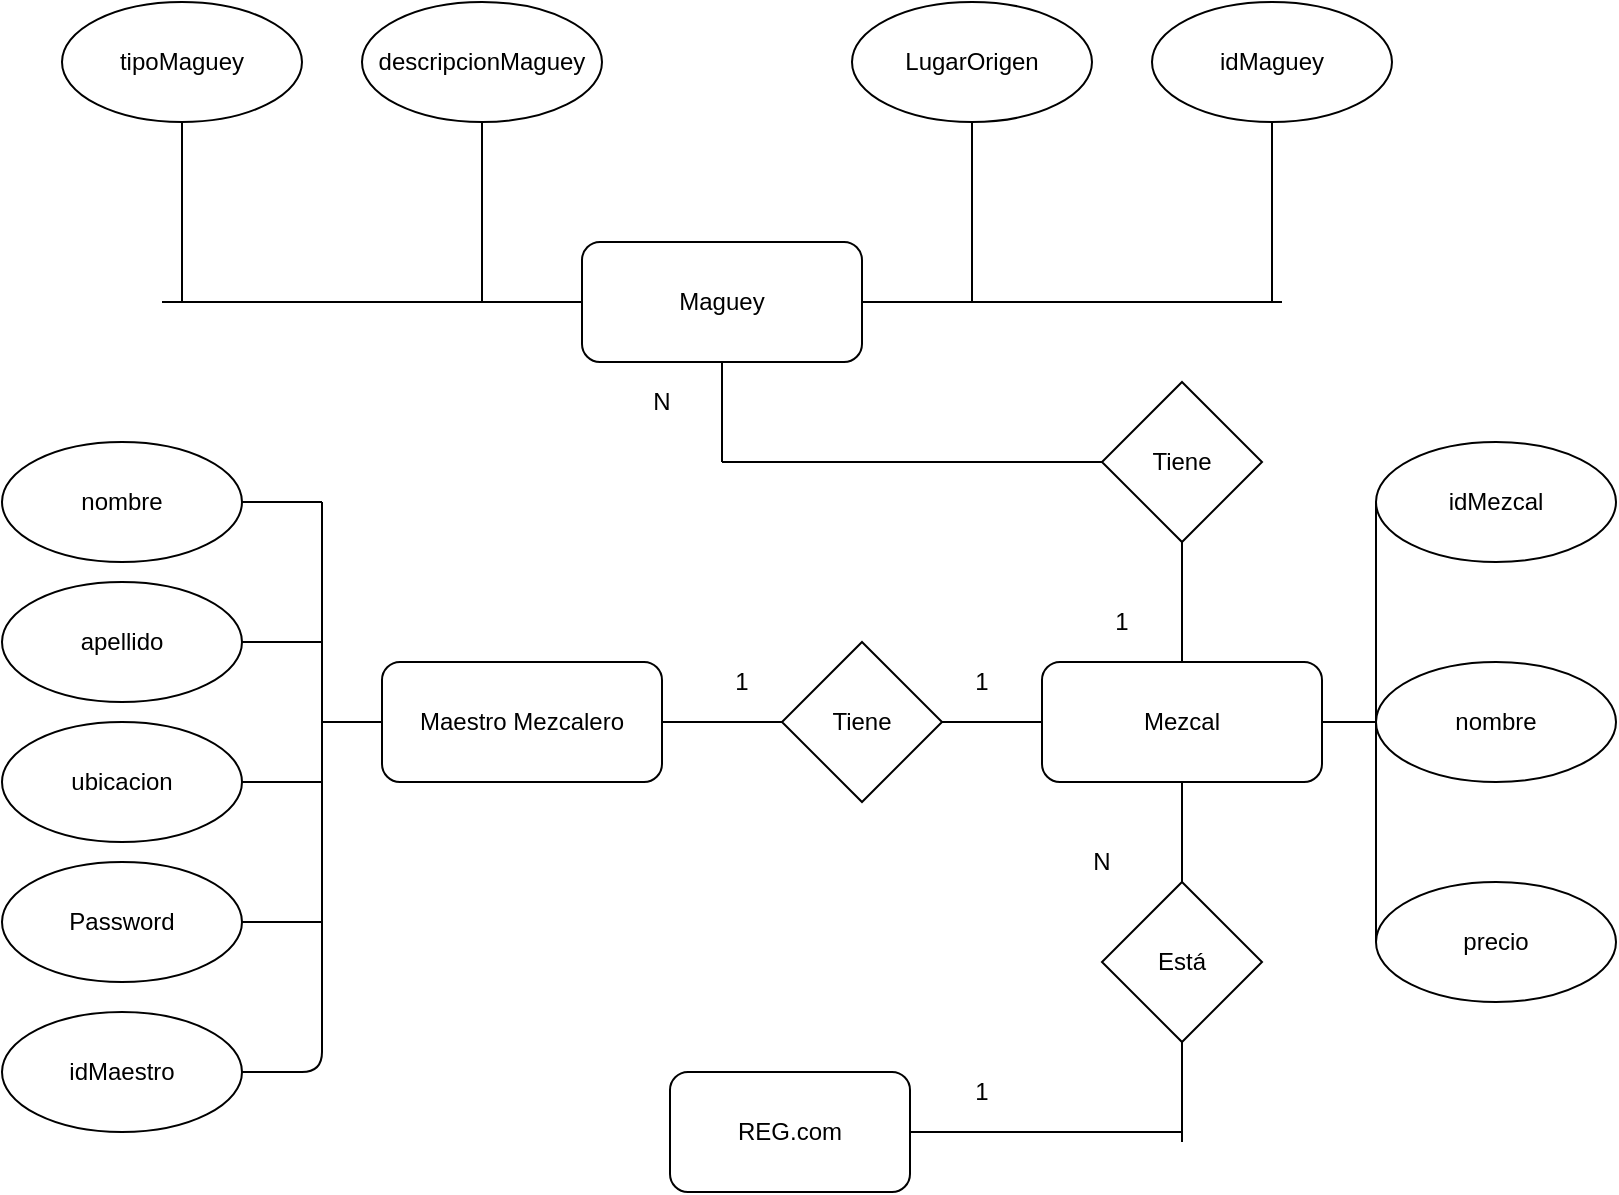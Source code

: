 <mxfile version="15.0.6" type="github">
  <diagram id="C5RBs43oDa-KdzZeNtuy" name="Page-1">
    <mxGraphModel dx="862" dy="507" grid="1" gridSize="10" guides="1" tooltips="1" connect="1" arrows="1" fold="1" page="1" pageScale="1" pageWidth="827" pageHeight="1169" math="0" shadow="0">
      <root>
        <mxCell id="WIyWlLk6GJQsqaUBKTNV-0" />
        <mxCell id="WIyWlLk6GJQsqaUBKTNV-1" parent="WIyWlLk6GJQsqaUBKTNV-0" />
        <mxCell id="1BMDwvlmYIKk6Az8bN-I-0" value="&lt;div&gt;Maguey&lt;/div&gt;" style="rounded=1;whiteSpace=wrap;html=1;" parent="WIyWlLk6GJQsqaUBKTNV-1" vertex="1">
          <mxGeometry x="310" y="140" width="140" height="60" as="geometry" />
        </mxCell>
        <mxCell id="1BMDwvlmYIKk6Az8bN-I-5" value="&lt;div&gt;tipoMaguey&lt;/div&gt;" style="ellipse;whiteSpace=wrap;html=1;" parent="WIyWlLk6GJQsqaUBKTNV-1" vertex="1">
          <mxGeometry x="50" y="20" width="120" height="60" as="geometry" />
        </mxCell>
        <mxCell id="1BMDwvlmYIKk6Az8bN-I-6" value="&lt;div&gt;descripcionMaguey&lt;/div&gt;" style="ellipse;whiteSpace=wrap;html=1;" parent="WIyWlLk6GJQsqaUBKTNV-1" vertex="1">
          <mxGeometry x="200" y="20" width="120" height="60" as="geometry" />
        </mxCell>
        <mxCell id="1BMDwvlmYIKk6Az8bN-I-8" value="LugarOrigen" style="ellipse;whiteSpace=wrap;html=1;" parent="WIyWlLk6GJQsqaUBKTNV-1" vertex="1">
          <mxGeometry x="445" y="20" width="120" height="60" as="geometry" />
        </mxCell>
        <mxCell id="1BMDwvlmYIKk6Az8bN-I-11" value="&lt;div&gt;idMaguey&lt;/div&gt;" style="ellipse;whiteSpace=wrap;html=1;" parent="WIyWlLk6GJQsqaUBKTNV-1" vertex="1">
          <mxGeometry x="595" y="20" width="120" height="60" as="geometry" />
        </mxCell>
        <mxCell id="1BMDwvlmYIKk6Az8bN-I-14" value="" style="endArrow=none;html=1;exitX=0.5;exitY=1;exitDx=0;exitDy=0;" parent="WIyWlLk6GJQsqaUBKTNV-1" source="1BMDwvlmYIKk6Az8bN-I-11" edge="1">
          <mxGeometry width="50" height="50" relative="1" as="geometry">
            <mxPoint x="390" y="240" as="sourcePoint" />
            <mxPoint x="655" y="170" as="targetPoint" />
          </mxGeometry>
        </mxCell>
        <mxCell id="1BMDwvlmYIKk6Az8bN-I-15" value="" style="endArrow=none;html=1;exitX=1;exitY=0.5;exitDx=0;exitDy=0;" parent="WIyWlLk6GJQsqaUBKTNV-1" source="1BMDwvlmYIKk6Az8bN-I-0" edge="1">
          <mxGeometry width="50" height="50" relative="1" as="geometry">
            <mxPoint x="590" y="169.5" as="sourcePoint" />
            <mxPoint x="660" y="170" as="targetPoint" />
          </mxGeometry>
        </mxCell>
        <mxCell id="1BMDwvlmYIKk6Az8bN-I-16" value="" style="endArrow=none;html=1;exitX=0.5;exitY=1;exitDx=0;exitDy=0;" parent="WIyWlLk6GJQsqaUBKTNV-1" source="1BMDwvlmYIKk6Az8bN-I-8" edge="1">
          <mxGeometry width="50" height="50" relative="1" as="geometry">
            <mxPoint x="390" y="240" as="sourcePoint" />
            <mxPoint x="505" y="170" as="targetPoint" />
          </mxGeometry>
        </mxCell>
        <mxCell id="1BMDwvlmYIKk6Az8bN-I-18" value="" style="endArrow=none;html=1;entryX=0.5;entryY=1;entryDx=0;entryDy=0;" parent="WIyWlLk6GJQsqaUBKTNV-1" target="1BMDwvlmYIKk6Az8bN-I-6" edge="1">
          <mxGeometry width="50" height="50" relative="1" as="geometry">
            <mxPoint x="260" y="170" as="sourcePoint" />
            <mxPoint x="440" y="190" as="targetPoint" />
          </mxGeometry>
        </mxCell>
        <mxCell id="1BMDwvlmYIKk6Az8bN-I-19" value="" style="endArrow=none;html=1;entryX=0;entryY=0.5;entryDx=0;entryDy=0;" parent="WIyWlLk6GJQsqaUBKTNV-1" target="1BMDwvlmYIKk6Az8bN-I-0" edge="1">
          <mxGeometry width="50" height="50" relative="1" as="geometry">
            <mxPoint x="100" y="170" as="sourcePoint" />
            <mxPoint x="440" y="190" as="targetPoint" />
          </mxGeometry>
        </mxCell>
        <mxCell id="1BMDwvlmYIKk6Az8bN-I-20" value="" style="endArrow=none;html=1;entryX=0.5;entryY=1;entryDx=0;entryDy=0;" parent="WIyWlLk6GJQsqaUBKTNV-1" target="1BMDwvlmYIKk6Az8bN-I-5" edge="1">
          <mxGeometry width="50" height="50" relative="1" as="geometry">
            <mxPoint x="110" y="170" as="sourcePoint" />
            <mxPoint x="440" y="190" as="targetPoint" />
          </mxGeometry>
        </mxCell>
        <mxCell id="1BMDwvlmYIKk6Az8bN-I-21" value="Maestro Mezcalero" style="rounded=1;whiteSpace=wrap;html=1;" parent="WIyWlLk6GJQsqaUBKTNV-1" vertex="1">
          <mxGeometry x="210" y="350" width="140" height="60" as="geometry" />
        </mxCell>
        <mxCell id="1BMDwvlmYIKk6Az8bN-I-22" value="nombre" style="ellipse;whiteSpace=wrap;html=1;" parent="WIyWlLk6GJQsqaUBKTNV-1" vertex="1">
          <mxGeometry x="20" y="240" width="120" height="60" as="geometry" />
        </mxCell>
        <mxCell id="1BMDwvlmYIKk6Az8bN-I-23" value="apellido" style="ellipse;whiteSpace=wrap;html=1;" parent="WIyWlLk6GJQsqaUBKTNV-1" vertex="1">
          <mxGeometry x="20" y="310" width="120" height="60" as="geometry" />
        </mxCell>
        <mxCell id="1BMDwvlmYIKk6Az8bN-I-24" value="ubicacion" style="ellipse;whiteSpace=wrap;html=1;" parent="WIyWlLk6GJQsqaUBKTNV-1" vertex="1">
          <mxGeometry x="20" y="380" width="120" height="60" as="geometry" />
        </mxCell>
        <mxCell id="1BMDwvlmYIKk6Az8bN-I-25" value="Password" style="ellipse;whiteSpace=wrap;html=1;" parent="WIyWlLk6GJQsqaUBKTNV-1" vertex="1">
          <mxGeometry x="20" y="450" width="120" height="60" as="geometry" />
        </mxCell>
        <mxCell id="1BMDwvlmYIKk6Az8bN-I-28" value="" style="endArrow=none;html=1;entryX=1;entryY=0.5;entryDx=0;entryDy=0;" parent="WIyWlLk6GJQsqaUBKTNV-1" target="1BMDwvlmYIKk6Az8bN-I-22" edge="1">
          <mxGeometry width="50" height="50" relative="1" as="geometry">
            <mxPoint x="180" y="270" as="sourcePoint" />
            <mxPoint x="400" y="290" as="targetPoint" />
          </mxGeometry>
        </mxCell>
        <mxCell id="1BMDwvlmYIKk6Az8bN-I-29" value="" style="endArrow=none;html=1;" parent="WIyWlLk6GJQsqaUBKTNV-1" target="1BMDwvlmYIKk6Az8bN-I-25" edge="1">
          <mxGeometry width="50" height="50" relative="1" as="geometry">
            <mxPoint x="180" y="480" as="sourcePoint" />
            <mxPoint x="400" y="290" as="targetPoint" />
          </mxGeometry>
        </mxCell>
        <mxCell id="1BMDwvlmYIKk6Az8bN-I-30" value="" style="endArrow=none;html=1;" parent="WIyWlLk6GJQsqaUBKTNV-1" edge="1">
          <mxGeometry width="50" height="50" relative="1" as="geometry">
            <mxPoint x="180" y="480" as="sourcePoint" />
            <mxPoint x="180" y="270" as="targetPoint" />
          </mxGeometry>
        </mxCell>
        <mxCell id="1BMDwvlmYIKk6Az8bN-I-31" value="" style="endArrow=none;html=1;entryX=1;entryY=0.5;entryDx=0;entryDy=0;" parent="WIyWlLk6GJQsqaUBKTNV-1" target="1BMDwvlmYIKk6Az8bN-I-23" edge="1">
          <mxGeometry width="50" height="50" relative="1" as="geometry">
            <mxPoint x="180" y="340" as="sourcePoint" />
            <mxPoint x="400" y="290" as="targetPoint" />
          </mxGeometry>
        </mxCell>
        <mxCell id="1BMDwvlmYIKk6Az8bN-I-32" value="" style="endArrow=none;html=1;entryX=1;entryY=0.5;entryDx=0;entryDy=0;" parent="WIyWlLk6GJQsqaUBKTNV-1" target="1BMDwvlmYIKk6Az8bN-I-24" edge="1">
          <mxGeometry width="50" height="50" relative="1" as="geometry">
            <mxPoint x="180" y="410" as="sourcePoint" />
            <mxPoint x="400" y="290" as="targetPoint" />
          </mxGeometry>
        </mxCell>
        <mxCell id="1BMDwvlmYIKk6Az8bN-I-33" value="" style="endArrow=none;html=1;exitX=0;exitY=0.5;exitDx=0;exitDy=0;" parent="WIyWlLk6GJQsqaUBKTNV-1" source="1BMDwvlmYIKk6Az8bN-I-21" edge="1">
          <mxGeometry width="50" height="50" relative="1" as="geometry">
            <mxPoint x="350" y="340" as="sourcePoint" />
            <mxPoint x="180" y="380" as="targetPoint" />
          </mxGeometry>
        </mxCell>
        <mxCell id="1BMDwvlmYIKk6Az8bN-I-36" value="&lt;div&gt;Mezcal&lt;/div&gt;" style="rounded=1;whiteSpace=wrap;html=1;" parent="WIyWlLk6GJQsqaUBKTNV-1" vertex="1">
          <mxGeometry x="540" y="350" width="140" height="60" as="geometry" />
        </mxCell>
        <mxCell id="1BMDwvlmYIKk6Az8bN-I-37" value="&lt;div&gt;Tiene&lt;/div&gt;" style="rhombus;whiteSpace=wrap;html=1;" parent="WIyWlLk6GJQsqaUBKTNV-1" vertex="1">
          <mxGeometry x="570" y="210" width="80" height="80" as="geometry" />
        </mxCell>
        <mxCell id="1BMDwvlmYIKk6Az8bN-I-38" value="" style="endArrow=none;html=1;entryX=0;entryY=0.5;entryDx=0;entryDy=0;" parent="WIyWlLk6GJQsqaUBKTNV-1" target="1BMDwvlmYIKk6Az8bN-I-37" edge="1">
          <mxGeometry width="50" height="50" relative="1" as="geometry">
            <mxPoint x="380" y="250" as="sourcePoint" />
            <mxPoint x="370" y="340" as="targetPoint" />
          </mxGeometry>
        </mxCell>
        <mxCell id="1BMDwvlmYIKk6Az8bN-I-39" value="" style="endArrow=none;html=1;entryX=0.5;entryY=1;entryDx=0;entryDy=0;" parent="WIyWlLk6GJQsqaUBKTNV-1" target="1BMDwvlmYIKk6Az8bN-I-0" edge="1">
          <mxGeometry width="50" height="50" relative="1" as="geometry">
            <mxPoint x="380" y="250" as="sourcePoint" />
            <mxPoint x="370" y="340" as="targetPoint" />
          </mxGeometry>
        </mxCell>
        <mxCell id="1BMDwvlmYIKk6Az8bN-I-40" value="" style="endArrow=none;html=1;entryX=0.5;entryY=1;entryDx=0;entryDy=0;exitX=0.5;exitY=0;exitDx=0;exitDy=0;" parent="WIyWlLk6GJQsqaUBKTNV-1" source="1BMDwvlmYIKk6Az8bN-I-36" target="1BMDwvlmYIKk6Az8bN-I-37" edge="1">
          <mxGeometry width="50" height="50" relative="1" as="geometry">
            <mxPoint x="320" y="390" as="sourcePoint" />
            <mxPoint x="370" y="340" as="targetPoint" />
          </mxGeometry>
        </mxCell>
        <mxCell id="1BMDwvlmYIKk6Az8bN-I-43" value="1" style="text;html=1;strokeColor=none;fillColor=none;align=center;verticalAlign=middle;whiteSpace=wrap;rounded=0;" parent="WIyWlLk6GJQsqaUBKTNV-1" vertex="1">
          <mxGeometry x="560" y="320" width="40" height="20" as="geometry" />
        </mxCell>
        <mxCell id="1BMDwvlmYIKk6Az8bN-I-46" value="N" style="text;html=1;strokeColor=none;fillColor=none;align=center;verticalAlign=middle;whiteSpace=wrap;rounded=0;" parent="WIyWlLk6GJQsqaUBKTNV-1" vertex="1">
          <mxGeometry x="330" y="210" width="40" height="20" as="geometry" />
        </mxCell>
        <mxCell id="1BMDwvlmYIKk6Az8bN-I-48" value="&lt;div&gt;Tiene&lt;/div&gt;" style="rhombus;whiteSpace=wrap;html=1;" parent="WIyWlLk6GJQsqaUBKTNV-1" vertex="1">
          <mxGeometry x="410" y="340" width="80" height="80" as="geometry" />
        </mxCell>
        <mxCell id="1BMDwvlmYIKk6Az8bN-I-49" value="" style="endArrow=none;html=1;entryX=0;entryY=0.5;entryDx=0;entryDy=0;exitX=1;exitY=0.5;exitDx=0;exitDy=0;" parent="WIyWlLk6GJQsqaUBKTNV-1" source="1BMDwvlmYIKk6Az8bN-I-21" target="1BMDwvlmYIKk6Az8bN-I-48" edge="1">
          <mxGeometry width="50" height="50" relative="1" as="geometry">
            <mxPoint x="320" y="390" as="sourcePoint" />
            <mxPoint x="370" y="340" as="targetPoint" />
          </mxGeometry>
        </mxCell>
        <mxCell id="1BMDwvlmYIKk6Az8bN-I-50" value="" style="endArrow=none;html=1;entryX=0;entryY=0.5;entryDx=0;entryDy=0;exitX=1;exitY=0.5;exitDx=0;exitDy=0;" parent="WIyWlLk6GJQsqaUBKTNV-1" source="1BMDwvlmYIKk6Az8bN-I-48" target="1BMDwvlmYIKk6Az8bN-I-36" edge="1">
          <mxGeometry width="50" height="50" relative="1" as="geometry">
            <mxPoint x="320" y="390" as="sourcePoint" />
            <mxPoint x="370" y="340" as="targetPoint" />
          </mxGeometry>
        </mxCell>
        <mxCell id="1BMDwvlmYIKk6Az8bN-I-51" value="1" style="text;html=1;strokeColor=none;fillColor=none;align=center;verticalAlign=middle;whiteSpace=wrap;rounded=0;" parent="WIyWlLk6GJQsqaUBKTNV-1" vertex="1">
          <mxGeometry x="490" y="350" width="40" height="20" as="geometry" />
        </mxCell>
        <mxCell id="1BMDwvlmYIKk6Az8bN-I-53" value="1" style="text;html=1;strokeColor=none;fillColor=none;align=center;verticalAlign=middle;whiteSpace=wrap;rounded=0;" parent="WIyWlLk6GJQsqaUBKTNV-1" vertex="1">
          <mxGeometry x="370" y="350" width="40" height="20" as="geometry" />
        </mxCell>
        <mxCell id="1BMDwvlmYIKk6Az8bN-I-55" value="precio" style="ellipse;whiteSpace=wrap;html=1;" parent="WIyWlLk6GJQsqaUBKTNV-1" vertex="1">
          <mxGeometry x="707" y="460" width="120" height="60" as="geometry" />
        </mxCell>
        <mxCell id="1BMDwvlmYIKk6Az8bN-I-58" value="" style="endArrow=none;html=1;entryX=0;entryY=0.5;entryDx=0;entryDy=0;exitX=0;exitY=0.5;exitDx=0;exitDy=0;" parent="WIyWlLk6GJQsqaUBKTNV-1" target="1BMDwvlmYIKk6Az8bN-I-55" edge="1" source="nieO8hyylrm2ujKcC2DA-2">
          <mxGeometry width="50" height="50" relative="1" as="geometry">
            <mxPoint x="680" y="380" as="sourcePoint" />
            <mxPoint x="490" y="340" as="targetPoint" />
            <Array as="points">
              <mxPoint x="707" y="370" />
            </Array>
          </mxGeometry>
        </mxCell>
        <mxCell id="1BMDwvlmYIKk6Az8bN-I-59" value="REG.com" style="rounded=1;whiteSpace=wrap;html=1;" parent="WIyWlLk6GJQsqaUBKTNV-1" vertex="1">
          <mxGeometry x="354" y="555" width="120" height="60" as="geometry" />
        </mxCell>
        <mxCell id="1BMDwvlmYIKk6Az8bN-I-60" value="Está" style="rhombus;whiteSpace=wrap;html=1;" parent="WIyWlLk6GJQsqaUBKTNV-1" vertex="1">
          <mxGeometry x="570" y="460" width="80" height="80" as="geometry" />
        </mxCell>
        <mxCell id="1BMDwvlmYIKk6Az8bN-I-61" value="" style="endArrow=none;html=1;exitX=1;exitY=0.5;exitDx=0;exitDy=0;" parent="WIyWlLk6GJQsqaUBKTNV-1" source="1BMDwvlmYIKk6Az8bN-I-59" edge="1">
          <mxGeometry width="50" height="50" relative="1" as="geometry">
            <mxPoint x="390" y="540" as="sourcePoint" />
            <mxPoint x="610" y="585" as="targetPoint" />
          </mxGeometry>
        </mxCell>
        <mxCell id="1BMDwvlmYIKk6Az8bN-I-62" value="" style="endArrow=none;html=1;entryX=0.5;entryY=1;entryDx=0;entryDy=0;" parent="WIyWlLk6GJQsqaUBKTNV-1" target="1BMDwvlmYIKk6Az8bN-I-60" edge="1">
          <mxGeometry width="50" height="50" relative="1" as="geometry">
            <mxPoint x="610" y="590" as="sourcePoint" />
            <mxPoint x="440" y="490" as="targetPoint" />
          </mxGeometry>
        </mxCell>
        <mxCell id="1BMDwvlmYIKk6Az8bN-I-63" value="" style="endArrow=none;html=1;exitX=0.5;exitY=0;exitDx=0;exitDy=0;entryX=0.5;entryY=1;entryDx=0;entryDy=0;" parent="WIyWlLk6GJQsqaUBKTNV-1" source="1BMDwvlmYIKk6Az8bN-I-60" target="1BMDwvlmYIKk6Az8bN-I-36" edge="1">
          <mxGeometry width="50" height="50" relative="1" as="geometry">
            <mxPoint x="617" y="450" as="sourcePoint" />
            <mxPoint x="610" y="440" as="targetPoint" />
          </mxGeometry>
        </mxCell>
        <mxCell id="1BMDwvlmYIKk6Az8bN-I-64" value="1" style="text;html=1;strokeColor=none;fillColor=none;align=center;verticalAlign=middle;whiteSpace=wrap;rounded=0;" parent="WIyWlLk6GJQsqaUBKTNV-1" vertex="1">
          <mxGeometry x="490" y="555" width="40" height="20" as="geometry" />
        </mxCell>
        <mxCell id="1BMDwvlmYIKk6Az8bN-I-67" value="N" style="text;html=1;strokeColor=none;fillColor=none;align=center;verticalAlign=middle;whiteSpace=wrap;rounded=0;" parent="WIyWlLk6GJQsqaUBKTNV-1" vertex="1">
          <mxGeometry x="550" y="440" width="40" height="20" as="geometry" />
        </mxCell>
        <mxCell id="nieO8hyylrm2ujKcC2DA-0" value="&lt;div&gt;idMaestro&lt;/div&gt;" style="ellipse;whiteSpace=wrap;html=1;" vertex="1" parent="WIyWlLk6GJQsqaUBKTNV-1">
          <mxGeometry x="20" y="525" width="120" height="60" as="geometry" />
        </mxCell>
        <mxCell id="nieO8hyylrm2ujKcC2DA-1" value="" style="endArrow=none;html=1;exitX=1;exitY=0.5;exitDx=0;exitDy=0;" edge="1" parent="WIyWlLk6GJQsqaUBKTNV-1" source="nieO8hyylrm2ujKcC2DA-0">
          <mxGeometry width="50" height="50" relative="1" as="geometry">
            <mxPoint x="390" y="440" as="sourcePoint" />
            <mxPoint x="180" y="480" as="targetPoint" />
            <Array as="points">
              <mxPoint x="180" y="555" />
            </Array>
          </mxGeometry>
        </mxCell>
        <mxCell id="nieO8hyylrm2ujKcC2DA-2" value="&lt;div&gt;idMezcal&lt;/div&gt;" style="ellipse;whiteSpace=wrap;html=1;" vertex="1" parent="WIyWlLk6GJQsqaUBKTNV-1">
          <mxGeometry x="707" y="240" width="120" height="60" as="geometry" />
        </mxCell>
        <mxCell id="nieO8hyylrm2ujKcC2DA-9" value="" style="endArrow=none;html=1;entryX=1;entryY=0.5;entryDx=0;entryDy=0;" edge="1" parent="WIyWlLk6GJQsqaUBKTNV-1" target="1BMDwvlmYIKk6Az8bN-I-36">
          <mxGeometry width="50" height="50" relative="1" as="geometry">
            <mxPoint x="710" y="380" as="sourcePoint" />
            <mxPoint x="440" y="290" as="targetPoint" />
          </mxGeometry>
        </mxCell>
        <mxCell id="nieO8hyylrm2ujKcC2DA-10" value="nombre" style="ellipse;whiteSpace=wrap;html=1;" vertex="1" parent="WIyWlLk6GJQsqaUBKTNV-1">
          <mxGeometry x="707" y="350" width="120" height="60" as="geometry" />
        </mxCell>
      </root>
    </mxGraphModel>
  </diagram>
</mxfile>
